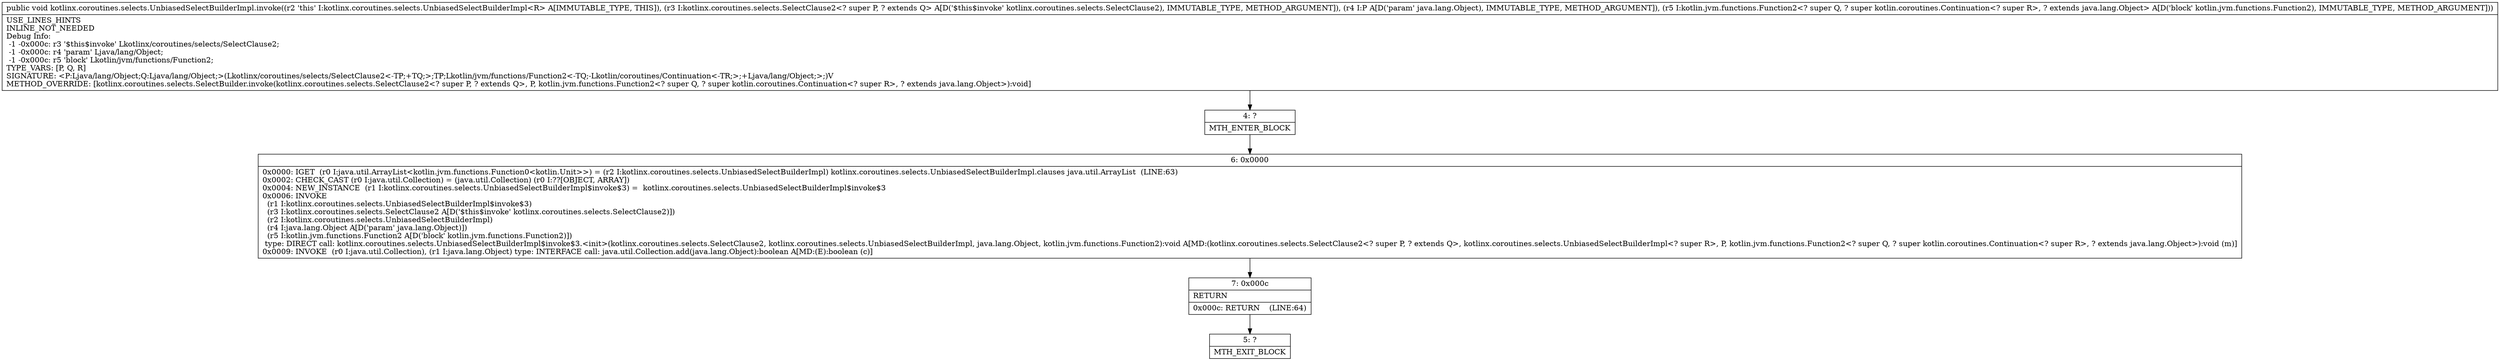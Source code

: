 digraph "CFG forkotlinx.coroutines.selects.UnbiasedSelectBuilderImpl.invoke(Lkotlinx\/coroutines\/selects\/SelectClause2;Ljava\/lang\/Object;Lkotlin\/jvm\/functions\/Function2;)V" {
Node_4 [shape=record,label="{4\:\ ?|MTH_ENTER_BLOCK\l}"];
Node_6 [shape=record,label="{6\:\ 0x0000|0x0000: IGET  (r0 I:java.util.ArrayList\<kotlin.jvm.functions.Function0\<kotlin.Unit\>\>) = (r2 I:kotlinx.coroutines.selects.UnbiasedSelectBuilderImpl) kotlinx.coroutines.selects.UnbiasedSelectBuilderImpl.clauses java.util.ArrayList  (LINE:63)\l0x0002: CHECK_CAST (r0 I:java.util.Collection) = (java.util.Collection) (r0 I:??[OBJECT, ARRAY]) \l0x0004: NEW_INSTANCE  (r1 I:kotlinx.coroutines.selects.UnbiasedSelectBuilderImpl$invoke$3) =  kotlinx.coroutines.selects.UnbiasedSelectBuilderImpl$invoke$3 \l0x0006: INVOKE  \l  (r1 I:kotlinx.coroutines.selects.UnbiasedSelectBuilderImpl$invoke$3)\l  (r3 I:kotlinx.coroutines.selects.SelectClause2 A[D('$this$invoke' kotlinx.coroutines.selects.SelectClause2)])\l  (r2 I:kotlinx.coroutines.selects.UnbiasedSelectBuilderImpl)\l  (r4 I:java.lang.Object A[D('param' java.lang.Object)])\l  (r5 I:kotlin.jvm.functions.Function2 A[D('block' kotlin.jvm.functions.Function2)])\l type: DIRECT call: kotlinx.coroutines.selects.UnbiasedSelectBuilderImpl$invoke$3.\<init\>(kotlinx.coroutines.selects.SelectClause2, kotlinx.coroutines.selects.UnbiasedSelectBuilderImpl, java.lang.Object, kotlin.jvm.functions.Function2):void A[MD:(kotlinx.coroutines.selects.SelectClause2\<? super P, ? extends Q\>, kotlinx.coroutines.selects.UnbiasedSelectBuilderImpl\<? super R\>, P, kotlin.jvm.functions.Function2\<? super Q, ? super kotlin.coroutines.Continuation\<? super R\>, ? extends java.lang.Object\>):void (m)]\l0x0009: INVOKE  (r0 I:java.util.Collection), (r1 I:java.lang.Object) type: INTERFACE call: java.util.Collection.add(java.lang.Object):boolean A[MD:(E):boolean (c)]\l}"];
Node_7 [shape=record,label="{7\:\ 0x000c|RETURN\l|0x000c: RETURN    (LINE:64)\l}"];
Node_5 [shape=record,label="{5\:\ ?|MTH_EXIT_BLOCK\l}"];
MethodNode[shape=record,label="{public void kotlinx.coroutines.selects.UnbiasedSelectBuilderImpl.invoke((r2 'this' I:kotlinx.coroutines.selects.UnbiasedSelectBuilderImpl\<R\> A[IMMUTABLE_TYPE, THIS]), (r3 I:kotlinx.coroutines.selects.SelectClause2\<? super P, ? extends Q\> A[D('$this$invoke' kotlinx.coroutines.selects.SelectClause2), IMMUTABLE_TYPE, METHOD_ARGUMENT]), (r4 I:P A[D('param' java.lang.Object), IMMUTABLE_TYPE, METHOD_ARGUMENT]), (r5 I:kotlin.jvm.functions.Function2\<? super Q, ? super kotlin.coroutines.Continuation\<? super R\>, ? extends java.lang.Object\> A[D('block' kotlin.jvm.functions.Function2), IMMUTABLE_TYPE, METHOD_ARGUMENT]))  | USE_LINES_HINTS\lINLINE_NOT_NEEDED\lDebug Info:\l  \-1 \-0x000c: r3 '$this$invoke' Lkotlinx\/coroutines\/selects\/SelectClause2;\l  \-1 \-0x000c: r4 'param' Ljava\/lang\/Object;\l  \-1 \-0x000c: r5 'block' Lkotlin\/jvm\/functions\/Function2;\lTYPE_VARS: [P, Q, R]\lSIGNATURE: \<P:Ljava\/lang\/Object;Q:Ljava\/lang\/Object;\>(Lkotlinx\/coroutines\/selects\/SelectClause2\<\-TP;+TQ;\>;TP;Lkotlin\/jvm\/functions\/Function2\<\-TQ;\-Lkotlin\/coroutines\/Continuation\<\-TR;\>;+Ljava\/lang\/Object;\>;)V\lMETHOD_OVERRIDE: [kotlinx.coroutines.selects.SelectBuilder.invoke(kotlinx.coroutines.selects.SelectClause2\<? super P, ? extends Q\>, P, kotlin.jvm.functions.Function2\<? super Q, ? super kotlin.coroutines.Continuation\<? super R\>, ? extends java.lang.Object\>):void]\l}"];
MethodNode -> Node_4;Node_4 -> Node_6;
Node_6 -> Node_7;
Node_7 -> Node_5;
}

